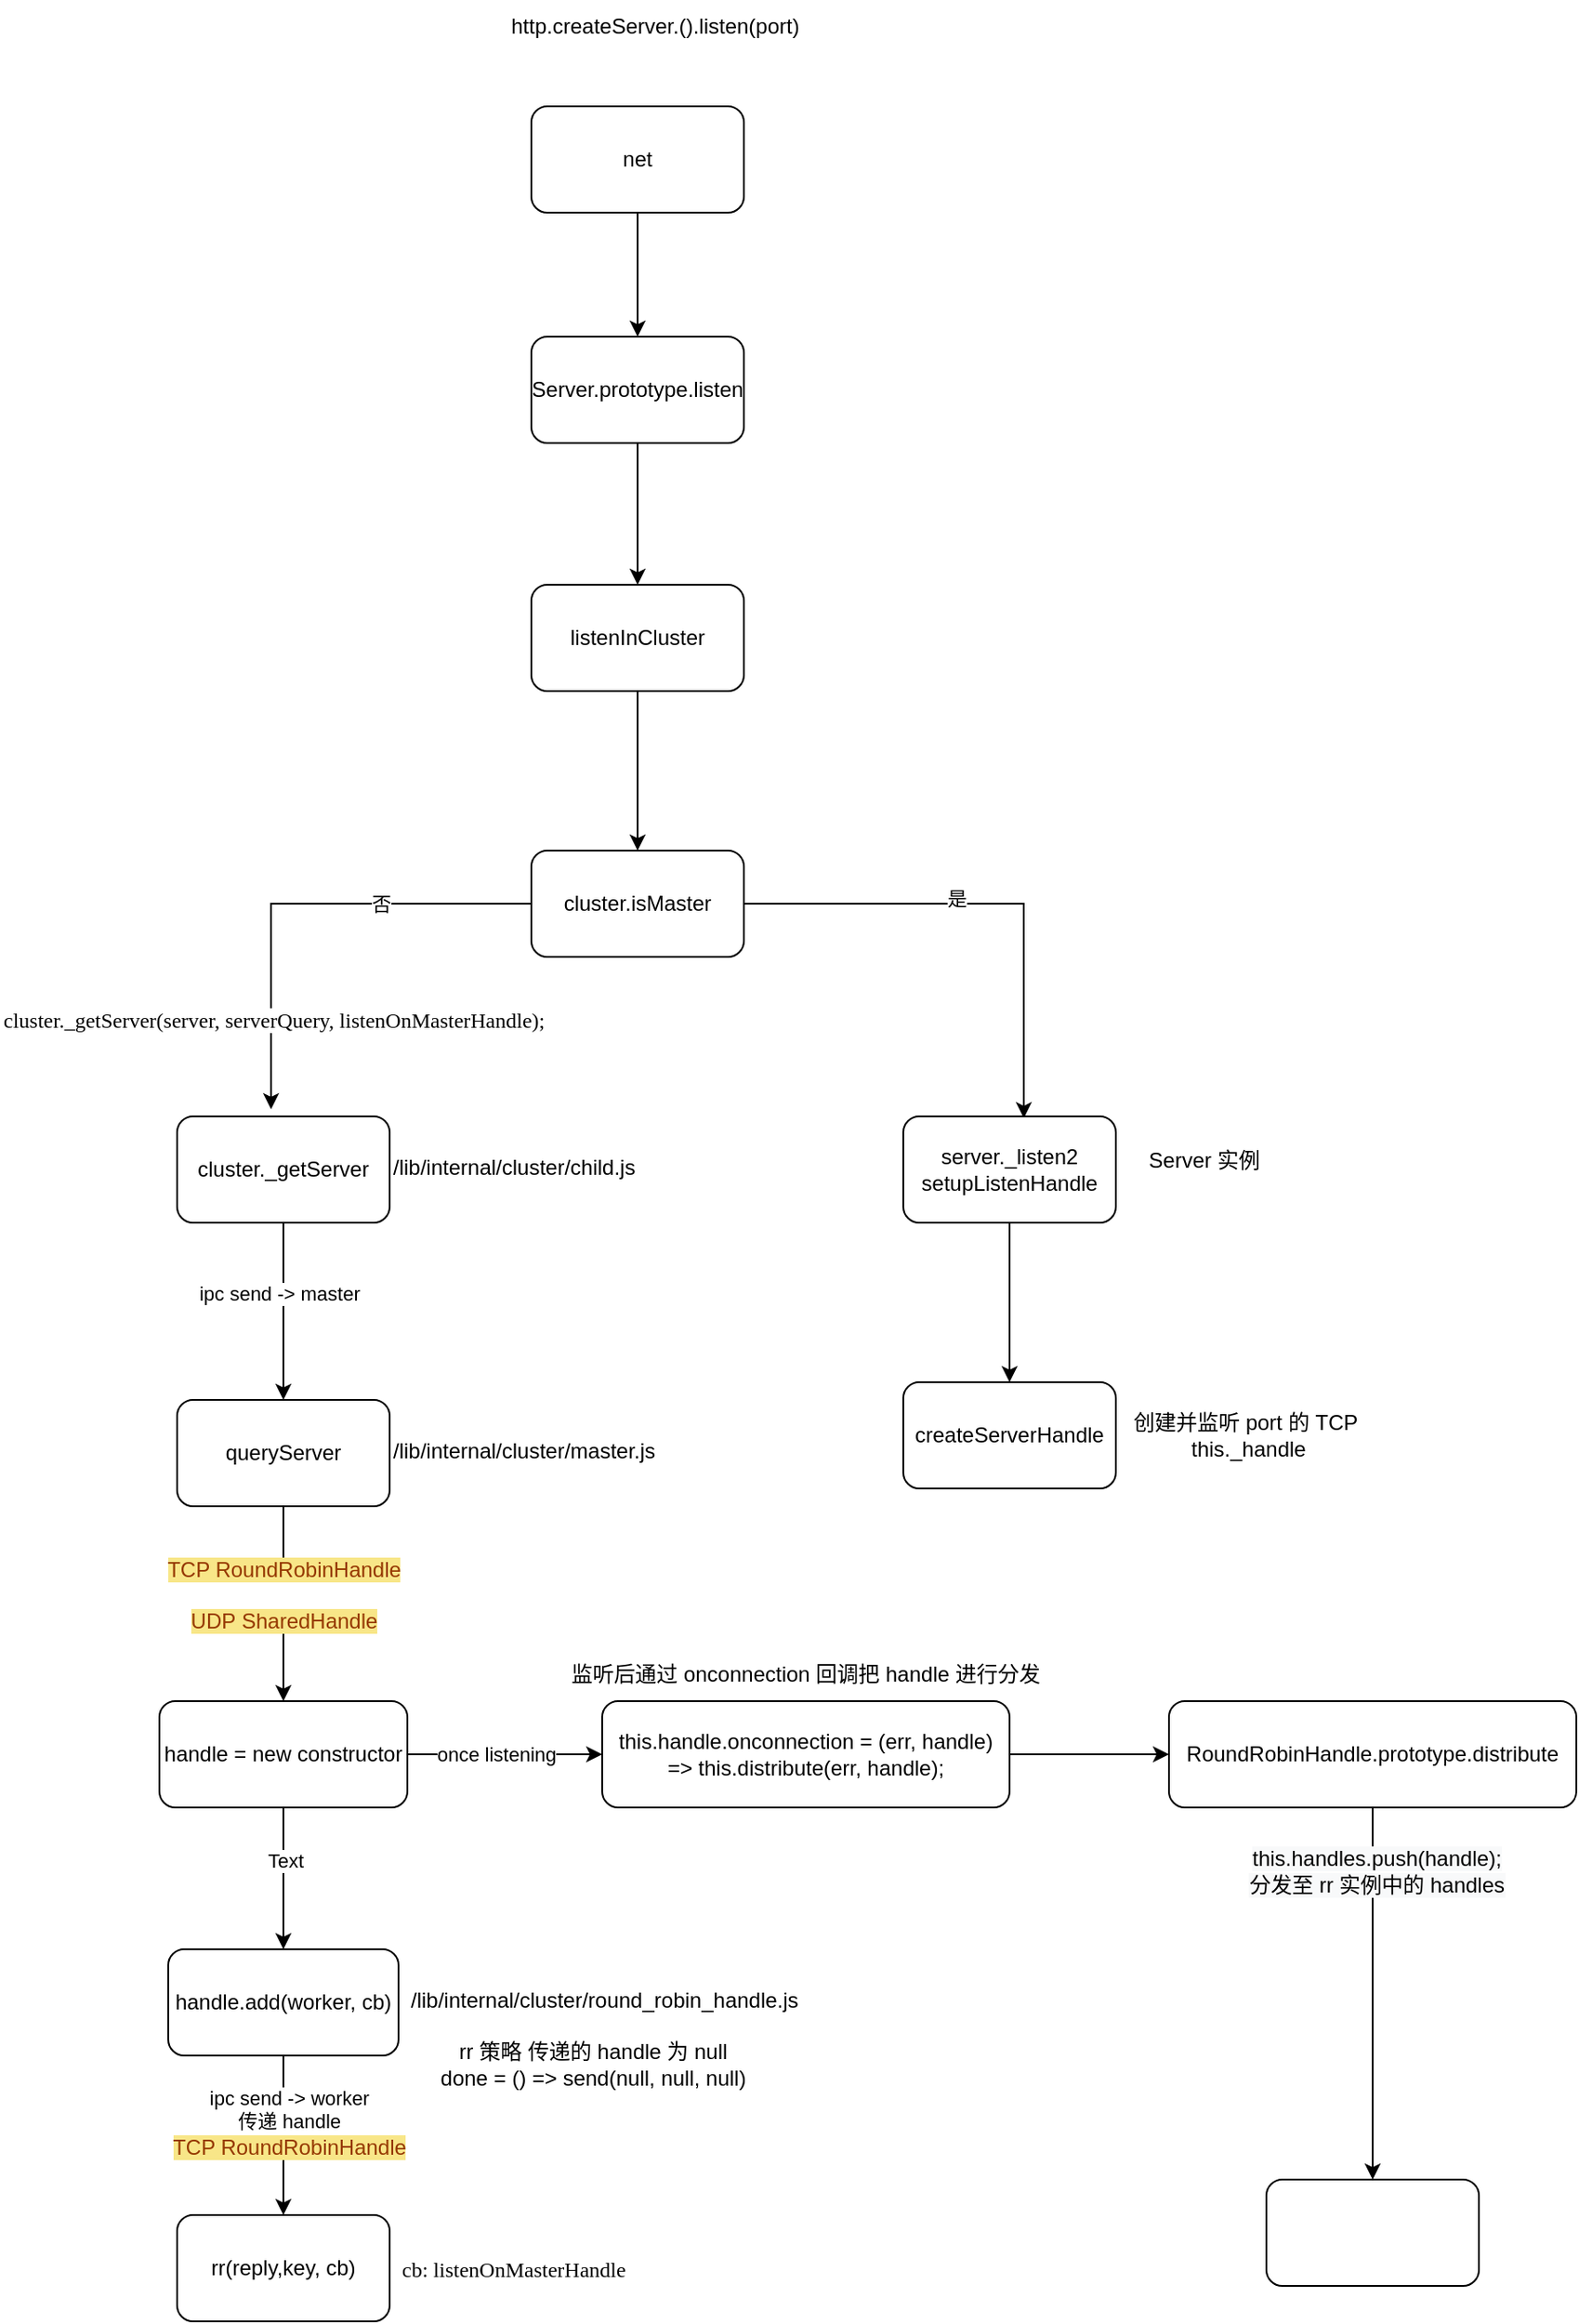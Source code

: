 <mxfile version="15.7.4" type="github">
  <diagram id="grIwNT-S6jc2hFTfyJrn" name="第 1 页">
    <mxGraphModel dx="2249" dy="762" grid="1" gridSize="10" guides="1" tooltips="1" connect="1" arrows="1" fold="1" page="1" pageScale="1" pageWidth="827" pageHeight="1169" math="0" shadow="0">
      <root>
        <mxCell id="0" />
        <mxCell id="1" parent="0" />
        <mxCell id="lgjimfyzY3b7WuhTQ_To-17" style="edgeStyle=orthogonalEdgeStyle;rounded=0;orthogonalLoop=1;jettySize=auto;html=1;entryX=0.5;entryY=0;entryDx=0;entryDy=0;" parent="1" source="lgjimfyzY3b7WuhTQ_To-1" target="lgjimfyzY3b7WuhTQ_To-2" edge="1">
          <mxGeometry relative="1" as="geometry" />
        </mxCell>
        <mxCell id="lgjimfyzY3b7WuhTQ_To-1" value="net" style="rounded=1;whiteSpace=wrap;html=1;" parent="1" vertex="1">
          <mxGeometry x="180" y="90" width="120" height="60" as="geometry" />
        </mxCell>
        <mxCell id="lgjimfyzY3b7WuhTQ_To-18" style="edgeStyle=orthogonalEdgeStyle;rounded=0;orthogonalLoop=1;jettySize=auto;html=1;entryX=0.5;entryY=0;entryDx=0;entryDy=0;" parent="1" source="lgjimfyzY3b7WuhTQ_To-2" target="lgjimfyzY3b7WuhTQ_To-3" edge="1">
          <mxGeometry relative="1" as="geometry" />
        </mxCell>
        <mxCell id="lgjimfyzY3b7WuhTQ_To-2" value="Server.prototype.listen" style="rounded=1;whiteSpace=wrap;html=1;" parent="1" vertex="1">
          <mxGeometry x="180" y="220" width="120" height="60" as="geometry" />
        </mxCell>
        <mxCell id="lgjimfyzY3b7WuhTQ_To-19" style="edgeStyle=orthogonalEdgeStyle;rounded=0;orthogonalLoop=1;jettySize=auto;html=1;entryX=0.5;entryY=0;entryDx=0;entryDy=0;" parent="1" source="lgjimfyzY3b7WuhTQ_To-3" target="lgjimfyzY3b7WuhTQ_To-4" edge="1">
          <mxGeometry relative="1" as="geometry" />
        </mxCell>
        <mxCell id="lgjimfyzY3b7WuhTQ_To-3" value="listenInCluster" style="rounded=1;whiteSpace=wrap;html=1;" parent="1" vertex="1">
          <mxGeometry x="180" y="360" width="120" height="60" as="geometry" />
        </mxCell>
        <mxCell id="lgjimfyzY3b7WuhTQ_To-13" style="edgeStyle=orthogonalEdgeStyle;rounded=0;orthogonalLoop=1;jettySize=auto;html=1;entryX=0.567;entryY=0.017;entryDx=0;entryDy=0;entryPerimeter=0;" parent="1" source="lgjimfyzY3b7WuhTQ_To-4" target="lgjimfyzY3b7WuhTQ_To-6" edge="1">
          <mxGeometry relative="1" as="geometry" />
        </mxCell>
        <mxCell id="lgjimfyzY3b7WuhTQ_To-14" value="是" style="edgeLabel;html=1;align=center;verticalAlign=middle;resizable=0;points=[];" parent="lgjimfyzY3b7WuhTQ_To-13" vertex="1" connectable="0">
          <mxGeometry x="-0.14" y="3" relative="1" as="geometry">
            <mxPoint as="offset" />
          </mxGeometry>
        </mxCell>
        <mxCell id="lgjimfyzY3b7WuhTQ_To-15" style="edgeStyle=orthogonalEdgeStyle;rounded=0;orthogonalLoop=1;jettySize=auto;html=1;entryX=0.442;entryY=-0.067;entryDx=0;entryDy=0;entryPerimeter=0;" parent="1" source="lgjimfyzY3b7WuhTQ_To-4" target="lgjimfyzY3b7WuhTQ_To-7" edge="1">
          <mxGeometry relative="1" as="geometry" />
        </mxCell>
        <mxCell id="lgjimfyzY3b7WuhTQ_To-16" value="否" style="edgeLabel;html=1;align=center;verticalAlign=middle;resizable=0;points=[];" parent="lgjimfyzY3b7WuhTQ_To-15" vertex="1" connectable="0">
          <mxGeometry x="-0.354" relative="1" as="geometry">
            <mxPoint as="offset" />
          </mxGeometry>
        </mxCell>
        <mxCell id="lgjimfyzY3b7WuhTQ_To-4" value="cluster.isMaster" style="rounded=1;whiteSpace=wrap;html=1;" parent="1" vertex="1">
          <mxGeometry x="180" y="510" width="120" height="60" as="geometry" />
        </mxCell>
        <mxCell id="lgjimfyzY3b7WuhTQ_To-20" style="edgeStyle=orthogonalEdgeStyle;rounded=0;orthogonalLoop=1;jettySize=auto;html=1;entryX=0.5;entryY=0;entryDx=0;entryDy=0;" parent="1" source="lgjimfyzY3b7WuhTQ_To-6" target="lgjimfyzY3b7WuhTQ_To-10" edge="1">
          <mxGeometry relative="1" as="geometry" />
        </mxCell>
        <mxCell id="lgjimfyzY3b7WuhTQ_To-6" value="server._listen2&lt;br&gt;setupListenHandle" style="rounded=1;whiteSpace=wrap;html=1;" parent="1" vertex="1">
          <mxGeometry x="390" y="660" width="120" height="60" as="geometry" />
        </mxCell>
        <mxCell id="lgjimfyzY3b7WuhTQ_To-26" style="edgeStyle=orthogonalEdgeStyle;rounded=0;orthogonalLoop=1;jettySize=auto;html=1;entryX=0.5;entryY=0;entryDx=0;entryDy=0;fontColor=#000000;" parent="1" source="lgjimfyzY3b7WuhTQ_To-7" target="lgjimfyzY3b7WuhTQ_To-25" edge="1">
          <mxGeometry relative="1" as="geometry" />
        </mxCell>
        <mxCell id="lgjimfyzY3b7WuhTQ_To-27" value="ipc send -&amp;gt; master&amp;nbsp;" style="edgeLabel;html=1;align=center;verticalAlign=middle;resizable=0;points=[];fontColor=#000000;" parent="lgjimfyzY3b7WuhTQ_To-26" vertex="1" connectable="0">
          <mxGeometry x="-0.2" y="-1" relative="1" as="geometry">
            <mxPoint as="offset" />
          </mxGeometry>
        </mxCell>
        <mxCell id="lgjimfyzY3b7WuhTQ_To-7" value="cluster._getServer" style="rounded=1;whiteSpace=wrap;html=1;" parent="1" vertex="1">
          <mxGeometry x="-20" y="660" width="120" height="60" as="geometry" />
        </mxCell>
        <mxCell id="lgjimfyzY3b7WuhTQ_To-8" value="http.createServer.().listen(port)" style="text;html=1;strokeColor=none;fillColor=none;align=center;verticalAlign=middle;whiteSpace=wrap;rounded=0;" parent="1" vertex="1">
          <mxGeometry x="160" y="30" width="180" height="30" as="geometry" />
        </mxCell>
        <mxCell id="lgjimfyzY3b7WuhTQ_To-10" value="createServerHandle" style="rounded=1;whiteSpace=wrap;html=1;" parent="1" vertex="1">
          <mxGeometry x="390" y="810" width="120" height="60" as="geometry" />
        </mxCell>
        <mxCell id="lgjimfyzY3b7WuhTQ_To-11" value="创建并监听 port 的 TCP&amp;nbsp; &lt;br&gt;this._handle" style="text;html=1;strokeColor=none;fillColor=none;align=center;verticalAlign=middle;whiteSpace=wrap;rounded=0;" parent="1" vertex="1">
          <mxGeometry x="510" y="820" width="150" height="40" as="geometry" />
        </mxCell>
        <mxCell id="lgjimfyzY3b7WuhTQ_To-12" value="Server 实例" style="text;html=1;strokeColor=none;fillColor=none;align=center;verticalAlign=middle;whiteSpace=wrap;rounded=0;" parent="1" vertex="1">
          <mxGeometry x="520" y="670" width="80" height="30" as="geometry" />
        </mxCell>
        <mxCell id="lgjimfyzY3b7WuhTQ_To-22" value="&lt;pre style=&quot;font-family: &amp;#34;fira code&amp;#34; ; font-size: 9pt&quot;&gt;&lt;span style=&quot;background-color: rgb(255 , 255 , 255)&quot;&gt;cluster._getServer(server, serverQuery, listenOnMasterHandle&lt;/span&gt;&lt;span style=&quot;background-color: rgb(255 , 255 , 255)&quot;&gt;);&lt;/span&gt;&lt;span style=&quot;color: rgb(137 , 221 , 255) ; background-color: rgb(38 , 50 , 56)&quot;&gt;&lt;br&gt;&lt;/span&gt;&lt;/pre&gt;" style="text;whiteSpace=wrap;html=1;" parent="1" vertex="1">
          <mxGeometry x="-120" y="580" width="380" height="50" as="geometry" />
        </mxCell>
        <mxCell id="lgjimfyzY3b7WuhTQ_To-23" value="/lib/internal/cluster/child.js" style="text;whiteSpace=wrap;html=1;fontColor=#000000;" parent="1" vertex="1">
          <mxGeometry x="100" y="675" width="160" height="30" as="geometry" />
        </mxCell>
        <mxCell id="lgjimfyzY3b7WuhTQ_To-30" style="edgeStyle=orthogonalEdgeStyle;rounded=0;orthogonalLoop=1;jettySize=auto;html=1;entryX=0.5;entryY=0;entryDx=0;entryDy=0;fontColor=#000000;" parent="1" source="lgjimfyzY3b7WuhTQ_To-25" target="lgjimfyzY3b7WuhTQ_To-29" edge="1">
          <mxGeometry relative="1" as="geometry" />
        </mxCell>
        <mxCell id="lgjimfyzY3b7WuhTQ_To-31" value="&lt;span style=&quot;color: rgb(149 , 56 , 0) ; font-family: , , &amp;#34;sf mono&amp;#34; , &amp;#34;menlo&amp;#34; , &amp;#34;consolas&amp;#34; , &amp;#34;liberation mono&amp;#34; , monospace ; font-size: 12px ; background-color: rgb(248 , 230 , 136)&quot;&gt;TCP RoundRobinHandle&lt;br&gt;&lt;br&gt;UDP&amp;nbsp;&lt;/span&gt;&lt;span style=&quot;color: rgb(149 , 56 , 0) ; font-family: , , &amp;#34;sf mono&amp;#34; , &amp;#34;menlo&amp;#34; , &amp;#34;consolas&amp;#34; , &amp;#34;liberation mono&amp;#34; , monospace ; font-size: 12px ; background-color: rgb(248 , 230 , 136)&quot;&gt;SharedHandle&lt;/span&gt;&lt;span style=&quot;color: rgb(149 , 56 , 0) ; font-family: , , &amp;#34;sf mono&amp;#34; , &amp;#34;menlo&amp;#34; , &amp;#34;consolas&amp;#34; , &amp;#34;liberation mono&amp;#34; , monospace ; font-size: 12px ; background-color: rgb(248 , 230 , 136)&quot;&gt;&lt;br&gt;&lt;/span&gt;" style="edgeLabel;html=1;align=center;verticalAlign=middle;resizable=0;points=[];fontColor=#000000;" parent="lgjimfyzY3b7WuhTQ_To-30" vertex="1" connectable="0">
          <mxGeometry x="-0.291" y="-2" relative="1" as="geometry">
            <mxPoint x="2" y="11" as="offset" />
          </mxGeometry>
        </mxCell>
        <mxCell id="lgjimfyzY3b7WuhTQ_To-25" value="queryServer" style="rounded=1;whiteSpace=wrap;html=1;labelBackgroundColor=#FFFFFF;fontColor=#000000;" parent="1" vertex="1">
          <mxGeometry x="-20" y="820" width="120" height="60" as="geometry" />
        </mxCell>
        <mxCell id="lgjimfyzY3b7WuhTQ_To-28" value="/lib/internal/cluster/master.js" style="text;whiteSpace=wrap;html=1;fontColor=#000000;" parent="1" vertex="1">
          <mxGeometry x="100" y="835" width="170" height="30" as="geometry" />
        </mxCell>
        <mxCell id="lgjimfyzY3b7WuhTQ_To-52" style="edgeStyle=orthogonalEdgeStyle;rounded=0;orthogonalLoop=1;jettySize=auto;html=1;entryX=0.5;entryY=0;entryDx=0;entryDy=0;fontColor=#000000;" parent="1" source="lgjimfyzY3b7WuhTQ_To-29" target="lgjimfyzY3b7WuhTQ_To-50" edge="1">
          <mxGeometry relative="1" as="geometry" />
        </mxCell>
        <mxCell id="lgjimfyzY3b7WuhTQ_To-53" value="Text" style="edgeLabel;html=1;align=center;verticalAlign=middle;resizable=0;points=[];fontColor=#000000;" parent="lgjimfyzY3b7WuhTQ_To-52" vertex="1" connectable="0">
          <mxGeometry x="-0.25" y="1" relative="1" as="geometry">
            <mxPoint as="offset" />
          </mxGeometry>
        </mxCell>
        <mxCell id="TFFa3XyZHY26HvmLJQv9-19" style="edgeStyle=orthogonalEdgeStyle;rounded=0;orthogonalLoop=1;jettySize=auto;html=1;entryX=0;entryY=0.5;entryDx=0;entryDy=0;fontFamily=Helvetica;fontColor=#000000;" edge="1" parent="1" source="lgjimfyzY3b7WuhTQ_To-29" target="TFFa3XyZHY26HvmLJQv9-16">
          <mxGeometry relative="1" as="geometry" />
        </mxCell>
        <mxCell id="TFFa3XyZHY26HvmLJQv9-20" value="once listening" style="edgeLabel;html=1;align=center;verticalAlign=middle;resizable=0;points=[];fontFamily=Helvetica;fontColor=#000000;" vertex="1" connectable="0" parent="TFFa3XyZHY26HvmLJQv9-19">
          <mxGeometry x="0.182" y="-2" relative="1" as="geometry">
            <mxPoint x="-15" y="-2" as="offset" />
          </mxGeometry>
        </mxCell>
        <mxCell id="lgjimfyzY3b7WuhTQ_To-29" value="handle = new constructor" style="rounded=1;whiteSpace=wrap;html=1;labelBackgroundColor=#FFFFFF;fontColor=#000000;" parent="1" vertex="1">
          <mxGeometry x="-30" y="990" width="140" height="60" as="geometry" />
        </mxCell>
        <mxCell id="lgjimfyzY3b7WuhTQ_To-59" style="edgeStyle=orthogonalEdgeStyle;rounded=0;orthogonalLoop=1;jettySize=auto;html=1;entryX=0.5;entryY=0;entryDx=0;entryDy=0;fontColor=#000000;" parent="1" source="lgjimfyzY3b7WuhTQ_To-50" target="lgjimfyzY3b7WuhTQ_To-58" edge="1">
          <mxGeometry relative="1" as="geometry" />
        </mxCell>
        <mxCell id="lgjimfyzY3b7WuhTQ_To-50" value="&lt;span&gt;handle.add(worker, cb)&lt;/span&gt;" style="rounded=1;whiteSpace=wrap;html=1;labelBackgroundColor=#FFFFFF;fontColor=#000000;" parent="1" vertex="1">
          <mxGeometry x="-25" y="1130" width="130" height="60" as="geometry" />
        </mxCell>
        <mxCell id="lgjimfyzY3b7WuhTQ_To-58" value="rr(reply,key, cb)" style="rounded=1;whiteSpace=wrap;html=1;labelBackgroundColor=#FFFFFF;fontColor=#000000;" parent="1" vertex="1">
          <mxGeometry x="-20" y="1280" width="120" height="60" as="geometry" />
        </mxCell>
        <mxCell id="TFFa3XyZHY26HvmLJQv9-2" value="ipc send -&amp;gt; worker&lt;br&gt;传递 handle&lt;br&gt;&lt;span style=&quot;color: rgb(149 , 56 , 0) ; font-size: 12px ; background-color: rgb(248 , 230 , 136)&quot;&gt;TCP RoundRobinHandle&lt;/span&gt;" style="edgeLabel;html=1;align=center;verticalAlign=middle;resizable=0;points=[];fontColor=#000000;" vertex="1" connectable="0" parent="1">
          <mxGeometry x="70" y="1090" as="geometry">
            <mxPoint x="-27" y="138" as="offset" />
          </mxGeometry>
        </mxCell>
        <mxCell id="TFFa3XyZHY26HvmLJQv9-4" value="/lib/internal/cluster/round_robin_handle.js" style="text;whiteSpace=wrap;html=1;fontFamily=Helvetica;fontColor=#000000;" vertex="1" parent="1">
          <mxGeometry x="110" y="1145" width="240" height="30" as="geometry" />
        </mxCell>
        <mxCell id="TFFa3XyZHY26HvmLJQv9-5" value="rr 策略 传递的 handle 为 null&lt;br&gt;done = () =&amp;gt; send(null, null, null)" style="text;html=1;strokeColor=none;fillColor=none;align=center;verticalAlign=middle;whiteSpace=wrap;rounded=0;labelBackgroundColor=#FFFFFF;fontFamily=Helvetica;fontColor=#000000;" vertex="1" parent="1">
          <mxGeometry x="120" y="1180" width="190" height="30" as="geometry" />
        </mxCell>
        <mxCell id="TFFa3XyZHY26HvmLJQv9-6" value="&lt;pre style=&quot;color: rgb(0 , 0 , 0) ; font-size: 9pt ; font-style: normal ; font-weight: 400 ; letter-spacing: normal ; text-align: left ; text-indent: 0px ; text-transform: none ; word-spacing: 0px ; background-color: rgb(248 , 249 , 250) ; font-family: &amp;#34;fira code&amp;#34;&quot;&gt;&lt;span style=&quot;background-color: rgb(255 , 255 , 255)&quot;&gt;cb: listenOnMasterHandle&lt;/span&gt;&lt;/pre&gt;" style="text;whiteSpace=wrap;html=1;fontFamily=Helvetica;fontColor=#000000;" vertex="1" parent="1">
          <mxGeometry x="105" y="1285" width="150" height="50" as="geometry" />
        </mxCell>
        <mxCell id="TFFa3XyZHY26HvmLJQv9-28" value="" style="edgeStyle=orthogonalEdgeStyle;rounded=0;orthogonalLoop=1;jettySize=auto;html=1;fontFamily=Helvetica;fontColor=#000000;" edge="1" parent="1" source="TFFa3XyZHY26HvmLJQv9-15" target="TFFa3XyZHY26HvmLJQv9-27">
          <mxGeometry relative="1" as="geometry" />
        </mxCell>
        <mxCell id="TFFa3XyZHY26HvmLJQv9-15" value="RoundRobinHandle.prototype.distribute" style="rounded=1;whiteSpace=wrap;html=1;labelBackgroundColor=#FFFFFF;fontColor=#000000;" vertex="1" parent="1">
          <mxGeometry x="540" y="990" width="230" height="60" as="geometry" />
        </mxCell>
        <mxCell id="TFFa3XyZHY26HvmLJQv9-21" style="edgeStyle=orthogonalEdgeStyle;rounded=0;orthogonalLoop=1;jettySize=auto;html=1;entryX=0;entryY=0.5;entryDx=0;entryDy=0;fontFamily=Helvetica;fontColor=#000000;" edge="1" parent="1" source="TFFa3XyZHY26HvmLJQv9-16" target="TFFa3XyZHY26HvmLJQv9-15">
          <mxGeometry relative="1" as="geometry" />
        </mxCell>
        <mxCell id="TFFa3XyZHY26HvmLJQv9-16" value="this.handle.onconnection = (err, handle) =&amp;gt; this.distribute(err, handle);" style="rounded=1;whiteSpace=wrap;html=1;labelBackgroundColor=#FFFFFF;fontColor=#000000;" vertex="1" parent="1">
          <mxGeometry x="220" y="990" width="230" height="60" as="geometry" />
        </mxCell>
        <mxCell id="TFFa3XyZHY26HvmLJQv9-27" value="" style="rounded=1;whiteSpace=wrap;html=1;labelBackgroundColor=#FFFFFF;labelBorderColor=default;fontFamily=Helvetica;fontColor=#000000;" vertex="1" parent="1">
          <mxGeometry x="595" y="1260" width="120" height="60" as="geometry" />
        </mxCell>
        <mxCell id="TFFa3XyZHY26HvmLJQv9-30" value="监听后通过 onconnection 回调把 handle 进行分发" style="text;html=1;strokeColor=none;fillColor=none;align=center;verticalAlign=middle;whiteSpace=wrap;rounded=0;labelBackgroundColor=#FFFFFF;labelBorderColor=none;fontFamily=Helvetica;fontColor=#000000;" vertex="1" parent="1">
          <mxGeometry x="195" y="960" width="280" height="30" as="geometry" />
        </mxCell>
        <mxCell id="TFFa3XyZHY26HvmLJQv9-32" value="&lt;span style=&quot;font-size: 12px ; background-color: rgb(248 , 249 , 250)&quot;&gt;this.handles.push(handle);&lt;/span&gt;&lt;br style=&quot;font-size: 12px ; background-color: rgb(248 , 249 , 250)&quot;&gt;&lt;span style=&quot;font-size: 12px ; background-color: rgb(248 , 249 , 250)&quot;&gt;分发至 rr 实例中的 handles&lt;/span&gt;" style="edgeLabel;html=1;align=center;verticalAlign=middle;resizable=0;points=[];fontColor=#000000;" vertex="1" connectable="0" parent="1">
          <mxGeometry x="670" y="1100" as="geometry">
            <mxPoint x="-13" y="-14" as="offset" />
          </mxGeometry>
        </mxCell>
      </root>
    </mxGraphModel>
  </diagram>
</mxfile>
